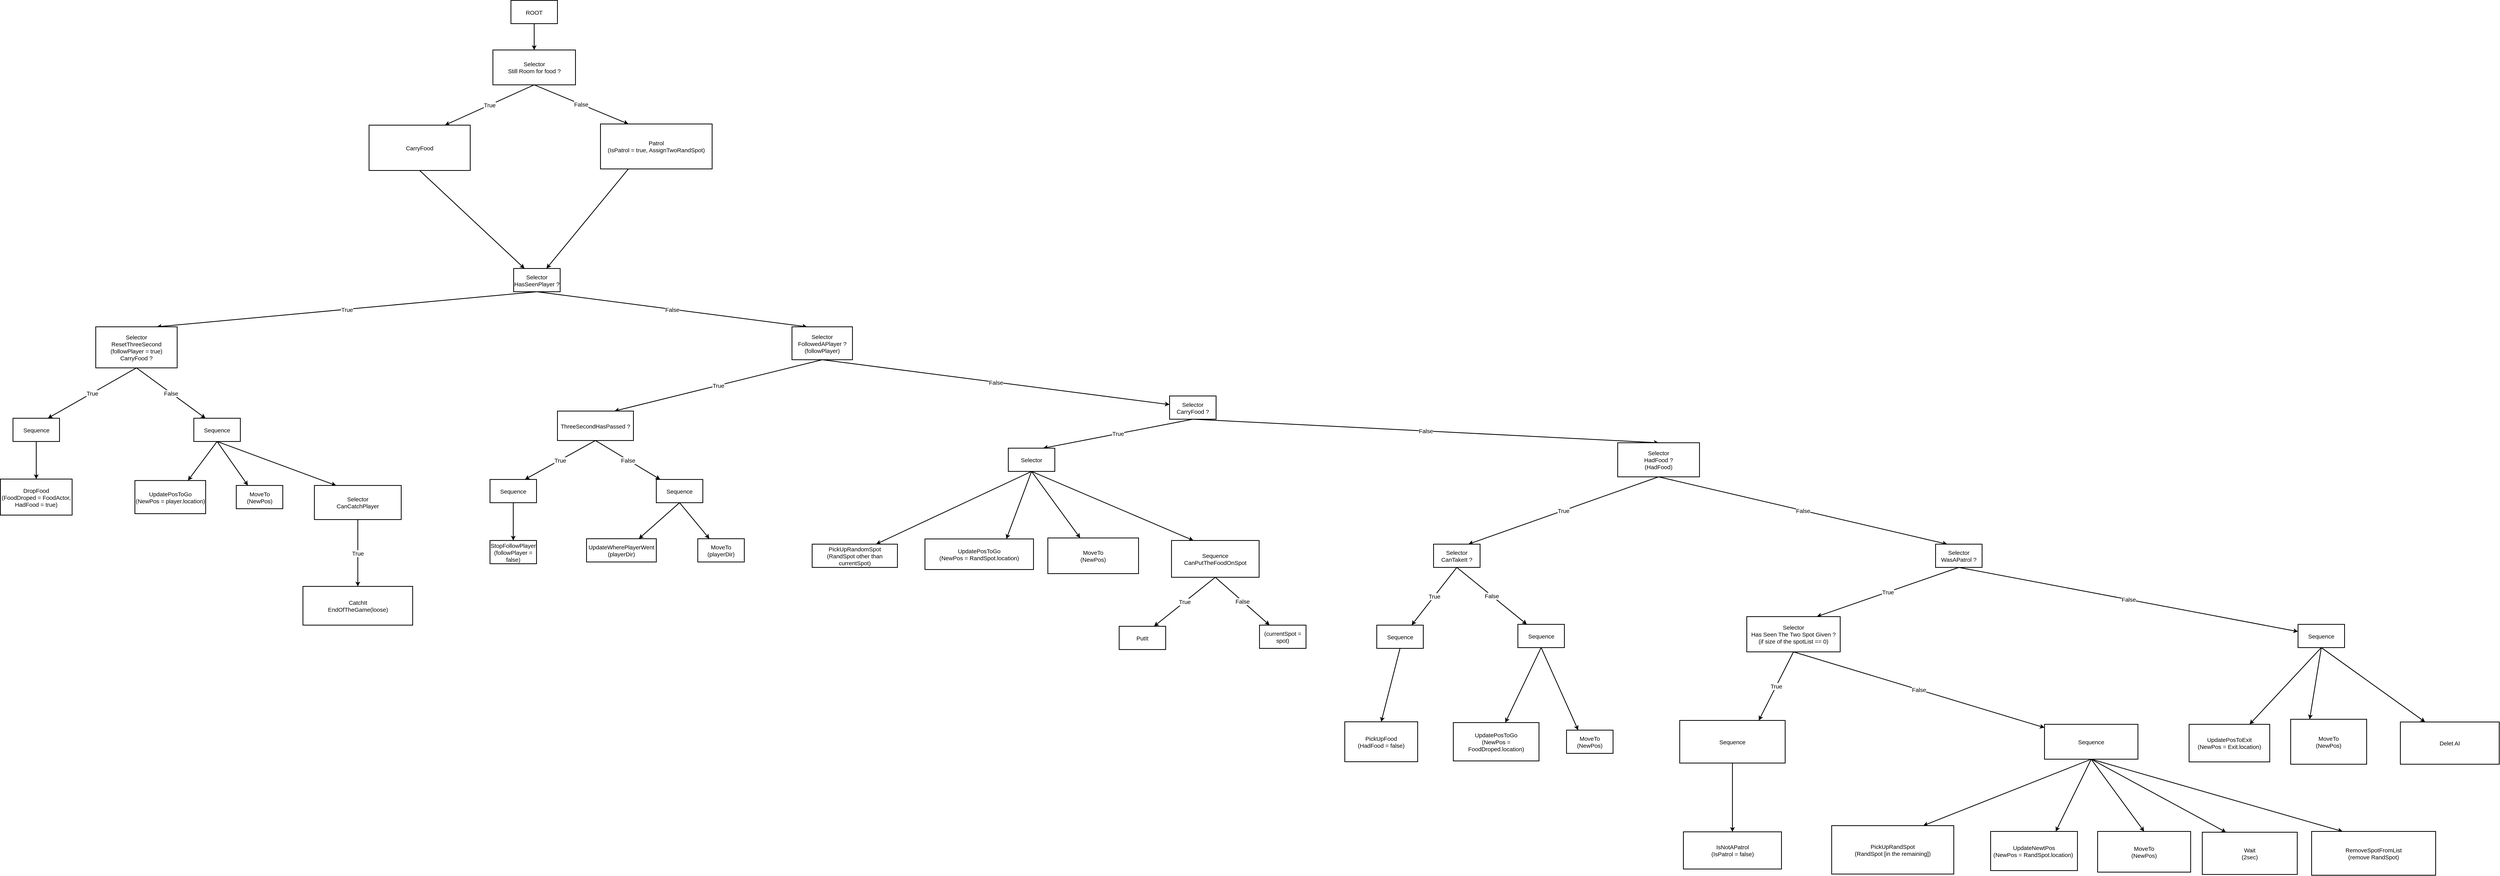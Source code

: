 <mxfile version="15.5.0" type="device"><diagram id="gJ3bNQ83OGNeli8B3XOg" name="Page-1"><mxGraphModel dx="5114" dy="2919" grid="0" gridSize="10" guides="1" tooltips="1" connect="1" arrows="1" fold="1" page="1" pageScale="1" pageWidth="827" pageHeight="1169" math="0" shadow="0"><root><mxCell id="0"/><mxCell id="1" parent="0"/><mxCell id="w_HykiJ59aJom7HNY3_t-86" style="edgeStyle=none;rounded=0;orthogonalLoop=1;jettySize=auto;html=1;exitX=0.5;exitY=1;exitDx=0;exitDy=0;entryX=0.5;entryY=0;entryDx=0;entryDy=0;fontSize=15;strokeWidth=2;" edge="1" parent="1" source="w_HykiJ59aJom7HNY3_t-1" target="w_HykiJ59aJom7HNY3_t-85"><mxGeometry relative="1" as="geometry"/></mxCell><mxCell id="w_HykiJ59aJom7HNY3_t-1" value="ROOT" style="rounded=0;whiteSpace=wrap;html=1;spacingTop=1;strokeWidth=2;fontSize=15;" vertex="1" parent="1"><mxGeometry x="476" y="-867" width="120" height="60" as="geometry"/></mxCell><mxCell id="w_HykiJ59aJom7HNY3_t-10" value="True" style="rounded=0;orthogonalLoop=1;jettySize=auto;html=1;exitX=0.5;exitY=1;exitDx=0;exitDy=0;entryX=0.75;entryY=0;entryDx=0;entryDy=0;spacingTop=1;strokeWidth=2;fontSize=15;" edge="1" parent="1" source="w_HykiJ59aJom7HNY3_t-4" target="w_HykiJ59aJom7HNY3_t-6"><mxGeometry relative="1" as="geometry"/></mxCell><mxCell id="w_HykiJ59aJom7HNY3_t-11" value="False" style="edgeStyle=none;rounded=0;orthogonalLoop=1;jettySize=auto;html=1;exitX=0.5;exitY=1;exitDx=0;exitDy=0;entryX=0.25;entryY=0;entryDx=0;entryDy=0;spacingTop=1;strokeWidth=2;fontSize=15;" edge="1" parent="1" source="w_HykiJ59aJom7HNY3_t-4" target="w_HykiJ59aJom7HNY3_t-7"><mxGeometry relative="1" as="geometry"/></mxCell><mxCell id="w_HykiJ59aJom7HNY3_t-4" value="Selector&lt;br style=&quot;font-size: 15px;&quot;&gt;HasSeenPlayer ?&lt;br style=&quot;font-size: 15px;&quot;&gt;" style="rounded=0;whiteSpace=wrap;html=1;spacingTop=1;strokeWidth=2;fontSize=15;" vertex="1" parent="1"><mxGeometry x="483" y="-175" width="120" height="60" as="geometry"/></mxCell><mxCell id="w_HykiJ59aJom7HNY3_t-16" value="True" style="edgeStyle=none;rounded=0;orthogonalLoop=1;jettySize=auto;html=1;exitX=0.5;exitY=1;exitDx=0;exitDy=0;entryX=0.75;entryY=0;entryDx=0;entryDy=0;spacingTop=1;strokeWidth=2;fontSize=15;" edge="1" parent="1" source="w_HykiJ59aJom7HNY3_t-6" target="w_HykiJ59aJom7HNY3_t-15"><mxGeometry relative="1" as="geometry"/></mxCell><mxCell id="w_HykiJ59aJom7HNY3_t-18" value="False" style="edgeStyle=none;rounded=0;orthogonalLoop=1;jettySize=auto;html=1;exitX=0.5;exitY=1;exitDx=0;exitDy=0;entryX=0.25;entryY=0;entryDx=0;entryDy=0;spacingTop=1;strokeWidth=2;fontSize=15;" edge="1" parent="1" source="w_HykiJ59aJom7HNY3_t-6" target="w_HykiJ59aJom7HNY3_t-17"><mxGeometry relative="1" as="geometry"/></mxCell><mxCell id="w_HykiJ59aJom7HNY3_t-6" value="Selector&lt;br&gt;ResetThreeSecond&lt;br&gt;(followPlayer = true)&lt;br style=&quot;font-size: 15px&quot;&gt;CarryFood ?" style="rounded=0;whiteSpace=wrap;html=1;spacingTop=1;strokeWidth=2;fontSize=15;" vertex="1" parent="1"><mxGeometry x="-595" y="-24.5" width="210" height="106" as="geometry"/></mxCell><mxCell id="w_HykiJ59aJom7HNY3_t-30" value="True" style="edgeStyle=none;rounded=0;orthogonalLoop=1;jettySize=auto;html=1;exitX=0.5;exitY=1;exitDx=0;exitDy=0;entryX=0.75;entryY=0;entryDx=0;entryDy=0;spacingTop=1;strokeWidth=2;fontSize=15;" edge="1" parent="1" source="w_HykiJ59aJom7HNY3_t-7" target="w_HykiJ59aJom7HNY3_t-28"><mxGeometry relative="1" as="geometry"/></mxCell><mxCell id="w_HykiJ59aJom7HNY3_t-31" value="False" style="edgeStyle=none;rounded=0;orthogonalLoop=1;jettySize=auto;html=1;exitX=0.5;exitY=1;exitDx=0;exitDy=0;spacingTop=1;strokeWidth=2;fontSize=15;" edge="1" parent="1" source="w_HykiJ59aJom7HNY3_t-7" target="w_HykiJ59aJom7HNY3_t-29"><mxGeometry relative="1" as="geometry"/></mxCell><mxCell id="w_HykiJ59aJom7HNY3_t-7" value="Selector&lt;br style=&quot;font-size: 15px;&quot;&gt;FollowedAPlayer ?&lt;br style=&quot;font-size: 15px;&quot;&gt;(followPlayer)" style="rounded=0;whiteSpace=wrap;html=1;spacingTop=1;strokeWidth=2;fontSize=15;" vertex="1" parent="1"><mxGeometry x="1201" y="-24.5" width="156" height="85" as="geometry"/></mxCell><mxCell id="w_HykiJ59aJom7HNY3_t-22" style="edgeStyle=none;rounded=0;orthogonalLoop=1;jettySize=auto;html=1;exitX=0.5;exitY=1;exitDx=0;exitDy=0;entryX=0.5;entryY=0;entryDx=0;entryDy=0;spacingTop=1;strokeWidth=2;fontSize=15;" edge="1" parent="1" source="w_HykiJ59aJom7HNY3_t-15" target="w_HykiJ59aJom7HNY3_t-21"><mxGeometry relative="1" as="geometry"/></mxCell><mxCell id="w_HykiJ59aJom7HNY3_t-15" value="Sequence" style="rounded=0;whiteSpace=wrap;html=1;spacingTop=1;strokeWidth=2;fontSize=15;" vertex="1" parent="1"><mxGeometry x="-808.5" y="211.5" width="120" height="60" as="geometry"/></mxCell><mxCell id="w_HykiJ59aJom7HNY3_t-26" style="edgeStyle=none;rounded=0;orthogonalLoop=1;jettySize=auto;html=1;exitX=0.5;exitY=1;exitDx=0;exitDy=0;entryX=0.75;entryY=0;entryDx=0;entryDy=0;spacingTop=1;strokeWidth=2;fontSize=15;" edge="1" parent="1" source="w_HykiJ59aJom7HNY3_t-17" target="w_HykiJ59aJom7HNY3_t-24"><mxGeometry relative="1" as="geometry"/></mxCell><mxCell id="w_HykiJ59aJom7HNY3_t-27" style="edgeStyle=none;rounded=0;orthogonalLoop=1;jettySize=auto;html=1;exitX=0.5;exitY=1;exitDx=0;exitDy=0;entryX=0.25;entryY=0;entryDx=0;entryDy=0;spacingTop=1;strokeWidth=2;fontSize=15;" edge="1" parent="1" source="w_HykiJ59aJom7HNY3_t-17" target="w_HykiJ59aJom7HNY3_t-25"><mxGeometry relative="1" as="geometry"/></mxCell><mxCell id="w_HykiJ59aJom7HNY3_t-119" style="edgeStyle=none;rounded=0;orthogonalLoop=1;jettySize=auto;html=1;exitX=0.5;exitY=1;exitDx=0;exitDy=0;entryX=0.25;entryY=0;entryDx=0;entryDy=0;fontSize=15;strokeWidth=2;" edge="1" parent="1" source="w_HykiJ59aJom7HNY3_t-17" target="w_HykiJ59aJom7HNY3_t-118"><mxGeometry relative="1" as="geometry"/></mxCell><mxCell id="w_HykiJ59aJom7HNY3_t-17" value="Sequence&lt;br style=&quot;font-size: 15px&quot;&gt;" style="rounded=0;whiteSpace=wrap;html=1;spacingTop=1;strokeWidth=2;fontSize=15;" vertex="1" parent="1"><mxGeometry x="-342" y="211.5" width="120" height="60" as="geometry"/></mxCell><mxCell id="w_HykiJ59aJom7HNY3_t-21" value="DropFood&lt;br style=&quot;font-size: 15px;&quot;&gt;(FoodDroped = FoodActor, HadFood = true)" style="rounded=0;whiteSpace=wrap;html=1;spacingTop=1;strokeWidth=2;fontSize=15;" vertex="1" parent="1"><mxGeometry x="-841" y="368.5" width="185" height="93" as="geometry"/></mxCell><mxCell id="w_HykiJ59aJom7HNY3_t-24" value="UpdatePosToGo&lt;br style=&quot;font-size: 15px&quot;&gt;(NewPos = player.location)" style="rounded=0;whiteSpace=wrap;html=1;spacingTop=1;strokeWidth=2;fontSize=15;" vertex="1" parent="1"><mxGeometry x="-494" y="372.25" width="182.5" height="85.5" as="geometry"/></mxCell><mxCell id="w_HykiJ59aJom7HNY3_t-25" value="MoveTo&lt;br style=&quot;font-size: 15px&quot;&gt;(NewPos)" style="rounded=0;whiteSpace=wrap;html=1;spacingTop=1;strokeWidth=2;fontSize=15;" vertex="1" parent="1"><mxGeometry x="-232.5" y="385" width="120" height="60" as="geometry"/></mxCell><mxCell id="w_HykiJ59aJom7HNY3_t-35" value="True" style="edgeStyle=none;rounded=0;orthogonalLoop=1;jettySize=auto;html=1;exitX=0.5;exitY=1;exitDx=0;exitDy=0;entryX=0.75;entryY=0;entryDx=0;entryDy=0;spacingTop=1;strokeWidth=2;fontSize=15;" edge="1" parent="1" source="w_HykiJ59aJom7HNY3_t-28" target="w_HykiJ59aJom7HNY3_t-34"><mxGeometry relative="1" as="geometry"/></mxCell><mxCell id="w_HykiJ59aJom7HNY3_t-37" value="False" style="edgeStyle=none;rounded=0;orthogonalLoop=1;jettySize=auto;html=1;exitX=0.5;exitY=1;exitDx=0;exitDy=0;spacingTop=1;strokeWidth=2;fontSize=15;" edge="1" parent="1" source="w_HykiJ59aJom7HNY3_t-28" target="w_HykiJ59aJom7HNY3_t-36"><mxGeometry relative="1" as="geometry"/></mxCell><mxCell id="w_HykiJ59aJom7HNY3_t-28" value="ThreeSecondHasPassed ?" style="rounded=0;whiteSpace=wrap;html=1;spacingTop=1;strokeWidth=2;fontSize=15;" vertex="1" parent="1"><mxGeometry x="596" y="193" width="196" height="76" as="geometry"/></mxCell><mxCell id="w_HykiJ59aJom7HNY3_t-47" value="True" style="edgeStyle=none;rounded=0;orthogonalLoop=1;jettySize=auto;html=1;exitX=0.5;exitY=1;exitDx=0;exitDy=0;entryX=0.75;entryY=0;entryDx=0;entryDy=0;fontSize=15;strokeWidth=2;" edge="1" parent="1" source="w_HykiJ59aJom7HNY3_t-29" target="w_HykiJ59aJom7HNY3_t-46"><mxGeometry relative="1" as="geometry"/></mxCell><mxCell id="w_HykiJ59aJom7HNY3_t-49" value="False" style="edgeStyle=none;rounded=0;orthogonalLoop=1;jettySize=auto;html=1;exitX=0.5;exitY=1;exitDx=0;exitDy=0;entryX=0.5;entryY=0;entryDx=0;entryDy=0;fontSize=15;strokeWidth=2;" edge="1" parent="1" source="w_HykiJ59aJom7HNY3_t-29" target="w_HykiJ59aJom7HNY3_t-48"><mxGeometry relative="1" as="geometry"/></mxCell><mxCell id="w_HykiJ59aJom7HNY3_t-29" value="Selector&lt;br style=&quot;font-size: 15px;&quot;&gt;CarryFood ?" style="rounded=0;whiteSpace=wrap;html=1;spacingTop=1;strokeWidth=2;fontSize=15;" vertex="1" parent="1"><mxGeometry x="2175" y="154" width="120" height="60" as="geometry"/></mxCell><mxCell id="w_HykiJ59aJom7HNY3_t-43" style="edgeStyle=none;rounded=0;orthogonalLoop=1;jettySize=auto;html=1;exitX=0.5;exitY=1;exitDx=0;exitDy=0;entryX=0.5;entryY=0;entryDx=0;entryDy=0;spacingTop=1;strokeWidth=2;fontSize=15;" edge="1" parent="1" source="w_HykiJ59aJom7HNY3_t-34" target="w_HykiJ59aJom7HNY3_t-42"><mxGeometry relative="1" as="geometry"/></mxCell><mxCell id="w_HykiJ59aJom7HNY3_t-34" value="Sequence" style="rounded=0;whiteSpace=wrap;html=1;spacingTop=1;strokeWidth=2;fontSize=15;" vertex="1" parent="1"><mxGeometry x="422" y="369.5" width="120" height="60" as="geometry"/></mxCell><mxCell id="w_HykiJ59aJom7HNY3_t-39" style="edgeStyle=none;rounded=0;orthogonalLoop=1;jettySize=auto;html=1;exitX=0.5;exitY=1;exitDx=0;exitDy=0;entryX=0.75;entryY=0;entryDx=0;entryDy=0;spacingTop=1;strokeWidth=2;fontSize=15;" edge="1" parent="1" source="w_HykiJ59aJom7HNY3_t-36" target="w_HykiJ59aJom7HNY3_t-38"><mxGeometry relative="1" as="geometry"/></mxCell><mxCell id="w_HykiJ59aJom7HNY3_t-41" style="edgeStyle=none;rounded=0;orthogonalLoop=1;jettySize=auto;html=1;exitX=0.5;exitY=1;exitDx=0;exitDy=0;entryX=0.25;entryY=0;entryDx=0;entryDy=0;spacingTop=1;strokeWidth=2;fontSize=15;" edge="1" parent="1" source="w_HykiJ59aJom7HNY3_t-36" target="w_HykiJ59aJom7HNY3_t-40"><mxGeometry relative="1" as="geometry"/></mxCell><mxCell id="w_HykiJ59aJom7HNY3_t-36" value="Sequence" style="rounded=0;whiteSpace=wrap;html=1;spacingTop=1;strokeWidth=2;fontSize=15;" vertex="1" parent="1"><mxGeometry x="851" y="369.5" width="120" height="60" as="geometry"/></mxCell><mxCell id="w_HykiJ59aJom7HNY3_t-38" value="UpdateWherePlayerWent&lt;br style=&quot;font-size: 15px;&quot;&gt;(playerDir)" style="rounded=0;whiteSpace=wrap;html=1;spacingTop=1;strokeWidth=2;fontSize=15;" vertex="1" parent="1"><mxGeometry x="671" y="522.5" width="180" height="60" as="geometry"/></mxCell><mxCell id="w_HykiJ59aJom7HNY3_t-40" value="MoveTo&lt;br style=&quot;font-size: 15px;&quot;&gt;(playerDir)" style="rounded=0;whiteSpace=wrap;html=1;spacingTop=1;strokeWidth=2;fontSize=15;" vertex="1" parent="1"><mxGeometry x="958" y="522.5" width="120" height="60" as="geometry"/></mxCell><mxCell id="w_HykiJ59aJom7HNY3_t-42" value="&lt;span style=&quot;font-size: 15px;&quot;&gt;StopFollowPlayer&lt;/span&gt;&lt;br style=&quot;font-size: 15px;&quot;&gt;&lt;span style=&quot;font-size: 15px;&quot;&gt;(followPlayer = false)&lt;/span&gt;" style="rounded=0;whiteSpace=wrap;html=1;spacingTop=1;strokeWidth=2;fontSize=15;" vertex="1" parent="1"><mxGeometry x="422" y="527" width="120" height="60" as="geometry"/></mxCell><mxCell id="w_HykiJ59aJom7HNY3_t-65" style="edgeStyle=none;rounded=0;orthogonalLoop=1;jettySize=auto;html=1;exitX=0.5;exitY=1;exitDx=0;exitDy=0;entryX=0.75;entryY=0;entryDx=0;entryDy=0;fontSize=15;strokeWidth=2;" edge="1" parent="1" source="w_HykiJ59aJom7HNY3_t-46" target="w_HykiJ59aJom7HNY3_t-64"><mxGeometry relative="1" as="geometry"/></mxCell><mxCell id="w_HykiJ59aJom7HNY3_t-67" style="edgeStyle=none;rounded=0;orthogonalLoop=1;jettySize=auto;html=1;exitX=0.5;exitY=1;exitDx=0;exitDy=0;entryX=0.75;entryY=0;entryDx=0;entryDy=0;fontSize=15;strokeWidth=2;" edge="1" parent="1" source="w_HykiJ59aJom7HNY3_t-46" target="w_HykiJ59aJom7HNY3_t-66"><mxGeometry relative="1" as="geometry"/></mxCell><mxCell id="w_HykiJ59aJom7HNY3_t-69" style="edgeStyle=none;rounded=0;orthogonalLoop=1;jettySize=auto;html=1;exitX=0.5;exitY=1;exitDx=0;exitDy=0;fontSize=15;strokeWidth=2;" edge="1" parent="1" source="w_HykiJ59aJom7HNY3_t-46" target="w_HykiJ59aJom7HNY3_t-68"><mxGeometry relative="1" as="geometry"/></mxCell><mxCell id="w_HykiJ59aJom7HNY3_t-71" style="edgeStyle=none;rounded=0;orthogonalLoop=1;jettySize=auto;html=1;exitX=0.5;exitY=1;exitDx=0;exitDy=0;entryX=0.25;entryY=0;entryDx=0;entryDy=0;fontSize=15;strokeWidth=2;" edge="1" parent="1" source="w_HykiJ59aJom7HNY3_t-46" target="w_HykiJ59aJom7HNY3_t-70"><mxGeometry relative="1" as="geometry"/></mxCell><mxCell id="w_HykiJ59aJom7HNY3_t-46" value="Selector" style="rounded=0;whiteSpace=wrap;html=1;fontSize=15;strokeWidth=2;" vertex="1" parent="1"><mxGeometry x="1759" y="288.75" width="120" height="60" as="geometry"/></mxCell><mxCell id="w_HykiJ59aJom7HNY3_t-52" value="True" style="edgeStyle=none;rounded=0;orthogonalLoop=1;jettySize=auto;html=1;exitX=0.5;exitY=1;exitDx=0;exitDy=0;entryX=0.75;entryY=0;entryDx=0;entryDy=0;fontSize=15;strokeWidth=2;" edge="1" parent="1" source="w_HykiJ59aJom7HNY3_t-48" target="w_HykiJ59aJom7HNY3_t-50"><mxGeometry relative="1" as="geometry"/></mxCell><mxCell id="w_HykiJ59aJom7HNY3_t-53" value="False" style="edgeStyle=none;rounded=0;orthogonalLoop=1;jettySize=auto;html=1;exitX=0.5;exitY=1;exitDx=0;exitDy=0;entryX=0.25;entryY=0;entryDx=0;entryDy=0;fontSize=15;strokeWidth=2;" edge="1" parent="1" source="w_HykiJ59aJom7HNY3_t-48" target="w_HykiJ59aJom7HNY3_t-51"><mxGeometry relative="1" as="geometry"/></mxCell><mxCell id="w_HykiJ59aJom7HNY3_t-48" value="Selector&lt;br&gt;HadFood ?&lt;br&gt;(HadFood)" style="rounded=0;whiteSpace=wrap;html=1;fontSize=15;strokeWidth=2;" vertex="1" parent="1"><mxGeometry x="3331" y="274.75" width="211" height="88" as="geometry"/></mxCell><mxCell id="w_HykiJ59aJom7HNY3_t-56" value="True" style="edgeStyle=none;rounded=0;orthogonalLoop=1;jettySize=auto;html=1;exitX=0.5;exitY=1;exitDx=0;exitDy=0;entryX=0.75;entryY=0;entryDx=0;entryDy=0;fontSize=15;strokeWidth=2;" edge="1" parent="1" source="w_HykiJ59aJom7HNY3_t-50" target="w_HykiJ59aJom7HNY3_t-54"><mxGeometry relative="1" as="geometry"/></mxCell><mxCell id="w_HykiJ59aJom7HNY3_t-59" value="False" style="edgeStyle=none;rounded=0;orthogonalLoop=1;jettySize=auto;html=1;exitX=0.5;exitY=1;exitDx=0;exitDy=0;fontSize=15;strokeWidth=2;" edge="1" parent="1" source="w_HykiJ59aJom7HNY3_t-50" target="w_HykiJ59aJom7HNY3_t-55"><mxGeometry relative="1" as="geometry"/></mxCell><mxCell id="w_HykiJ59aJom7HNY3_t-50" value="Selector&lt;br&gt;CanTakeIt ?" style="rounded=0;whiteSpace=wrap;html=1;fontSize=15;strokeWidth=2;" vertex="1" parent="1"><mxGeometry x="2856" y="536.5" width="120" height="60" as="geometry"/></mxCell><mxCell id="w_HykiJ59aJom7HNY3_t-77" value="False" style="edgeStyle=none;rounded=0;orthogonalLoop=1;jettySize=auto;html=1;exitX=0.5;exitY=1;exitDx=0;exitDy=0;fontSize=15;strokeWidth=2;" edge="1" parent="1" source="w_HykiJ59aJom7HNY3_t-51" target="w_HykiJ59aJom7HNY3_t-76"><mxGeometry relative="1" as="geometry"/></mxCell><mxCell id="w_HykiJ59aJom7HNY3_t-94" value="True" style="edgeStyle=none;rounded=0;orthogonalLoop=1;jettySize=auto;html=1;exitX=0.5;exitY=1;exitDx=0;exitDy=0;entryX=0.75;entryY=0;entryDx=0;entryDy=0;fontSize=15;strokeWidth=2;" edge="1" parent="1" source="w_HykiJ59aJom7HNY3_t-51" target="w_HykiJ59aJom7HNY3_t-93"><mxGeometry relative="1" as="geometry"/></mxCell><mxCell id="w_HykiJ59aJom7HNY3_t-51" value="Selector&lt;br&gt;WasAPatrol ?" style="rounded=0;whiteSpace=wrap;html=1;fontSize=15;strokeWidth=2;" vertex="1" parent="1"><mxGeometry x="4151" y="536.5" width="120" height="60" as="geometry"/></mxCell><mxCell id="w_HykiJ59aJom7HNY3_t-58" style="edgeStyle=none;rounded=0;orthogonalLoop=1;jettySize=auto;html=1;exitX=0.5;exitY=1;exitDx=0;exitDy=0;entryX=0.5;entryY=0;entryDx=0;entryDy=0;fontSize=15;strokeWidth=2;" edge="1" parent="1" source="w_HykiJ59aJom7HNY3_t-54" target="w_HykiJ59aJom7HNY3_t-57"><mxGeometry relative="1" as="geometry"/></mxCell><mxCell id="w_HykiJ59aJom7HNY3_t-54" value="Sequence" style="rounded=0;whiteSpace=wrap;html=1;fontSize=15;strokeWidth=2;" vertex="1" parent="1"><mxGeometry x="2709.5" y="745.5" width="120" height="60" as="geometry"/></mxCell><mxCell id="w_HykiJ59aJom7HNY3_t-62" style="edgeStyle=none;rounded=0;orthogonalLoop=1;jettySize=auto;html=1;exitX=0.5;exitY=1;exitDx=0;exitDy=0;fontSize=15;strokeWidth=2;" edge="1" parent="1" source="w_HykiJ59aJom7HNY3_t-55" target="w_HykiJ59aJom7HNY3_t-60"><mxGeometry relative="1" as="geometry"/></mxCell><mxCell id="w_HykiJ59aJom7HNY3_t-63" style="edgeStyle=none;rounded=0;orthogonalLoop=1;jettySize=auto;html=1;exitX=0.5;exitY=1;exitDx=0;exitDy=0;entryX=0.25;entryY=0;entryDx=0;entryDy=0;fontSize=15;strokeWidth=2;" edge="1" parent="1" source="w_HykiJ59aJom7HNY3_t-55" target="w_HykiJ59aJom7HNY3_t-61"><mxGeometry relative="1" as="geometry"/></mxCell><mxCell id="w_HykiJ59aJom7HNY3_t-55" value="Sequence" style="rounded=0;whiteSpace=wrap;html=1;fontSize=15;strokeWidth=2;" vertex="1" parent="1"><mxGeometry x="3073.5" y="743.5" width="120" height="60" as="geometry"/></mxCell><mxCell id="w_HykiJ59aJom7HNY3_t-57" value="PickUpFood&lt;br&gt;(HadFood = false)" style="rounded=0;whiteSpace=wrap;html=1;fontSize=15;strokeWidth=2;" vertex="1" parent="1"><mxGeometry x="2627" y="995" width="188" height="103" as="geometry"/></mxCell><mxCell id="w_HykiJ59aJom7HNY3_t-60" value="UpdatePosToGo&lt;br&gt;(NewPos = FoodDroped.location)" style="rounded=0;whiteSpace=wrap;html=1;fontSize=15;strokeWidth=2;" vertex="1" parent="1"><mxGeometry x="2907" y="997" width="221" height="99" as="geometry"/></mxCell><mxCell id="w_HykiJ59aJom7HNY3_t-61" value="MoveTo&lt;br&gt;(NewPos)" style="rounded=0;whiteSpace=wrap;html=1;fontSize=15;strokeWidth=2;" vertex="1" parent="1"><mxGeometry x="3199" y="1016.5" width="120" height="60" as="geometry"/></mxCell><mxCell id="w_HykiJ59aJom7HNY3_t-64" value="PickUpRandomSpot&lt;br&gt;(RandSpot other than currentSpot)" style="rounded=0;whiteSpace=wrap;html=1;fontSize=15;strokeWidth=2;" vertex="1" parent="1"><mxGeometry x="1253" y="536.5" width="220" height="60" as="geometry"/></mxCell><mxCell id="w_HykiJ59aJom7HNY3_t-66" value="UpdatePosToGo&lt;br&gt;(NewPos = RandSpot.location)" style="rounded=0;whiteSpace=wrap;html=1;fontSize=15;strokeWidth=2;" vertex="1" parent="1"><mxGeometry x="1544" y="523" width="280" height="79" as="geometry"/></mxCell><mxCell id="w_HykiJ59aJom7HNY3_t-68" value="MoveTo&lt;br&gt;(NewPos)" style="rounded=0;whiteSpace=wrap;html=1;fontSize=15;strokeWidth=2;" vertex="1" parent="1"><mxGeometry x="1861" y="520.5" width="234" height="92" as="geometry"/></mxCell><mxCell id="w_HykiJ59aJom7HNY3_t-74" value="True" style="edgeStyle=none;rounded=0;orthogonalLoop=1;jettySize=auto;html=1;exitX=0.5;exitY=1;exitDx=0;exitDy=0;entryX=0.75;entryY=0;entryDx=0;entryDy=0;fontSize=15;strokeWidth=2;" edge="1" parent="1" source="w_HykiJ59aJom7HNY3_t-70" target="w_HykiJ59aJom7HNY3_t-72"><mxGeometry relative="1" as="geometry"/></mxCell><mxCell id="w_HykiJ59aJom7HNY3_t-75" value="False" style="edgeStyle=none;rounded=0;orthogonalLoop=1;jettySize=auto;html=1;exitX=0.5;exitY=1;exitDx=0;exitDy=0;fontSize=15;strokeWidth=2;" edge="1" parent="1" source="w_HykiJ59aJom7HNY3_t-70" target="w_HykiJ59aJom7HNY3_t-73"><mxGeometry relative="1" as="geometry"/></mxCell><mxCell id="w_HykiJ59aJom7HNY3_t-70" value="Sequence&lt;br&gt;CanPutTheFoodOnSpot" style="rounded=0;whiteSpace=wrap;html=1;fontSize=15;strokeWidth=2;" vertex="1" parent="1"><mxGeometry x="2180" y="527" width="226" height="95" as="geometry"/></mxCell><mxCell id="w_HykiJ59aJom7HNY3_t-72" value="PutIt" style="rounded=0;whiteSpace=wrap;html=1;fontSize=15;strokeWidth=2;" vertex="1" parent="1"><mxGeometry x="2045" y="748.5" width="120" height="60" as="geometry"/></mxCell><mxCell id="w_HykiJ59aJom7HNY3_t-73" value="(currentSpot = spot)" style="rounded=0;whiteSpace=wrap;html=1;fontSize=15;strokeWidth=2;" vertex="1" parent="1"><mxGeometry x="2407" y="745.5" width="120" height="60" as="geometry"/></mxCell><mxCell id="w_HykiJ59aJom7HNY3_t-79" style="edgeStyle=none;rounded=0;orthogonalLoop=1;jettySize=auto;html=1;exitX=0.5;exitY=1;exitDx=0;exitDy=0;entryX=0.75;entryY=0;entryDx=0;entryDy=0;fontSize=15;strokeWidth=2;" edge="1" parent="1" source="w_HykiJ59aJom7HNY3_t-76" target="w_HykiJ59aJom7HNY3_t-78"><mxGeometry relative="1" as="geometry"/></mxCell><mxCell id="w_HykiJ59aJom7HNY3_t-81" style="edgeStyle=none;rounded=0;orthogonalLoop=1;jettySize=auto;html=1;exitX=0.5;exitY=1;exitDx=0;exitDy=0;entryX=0.25;entryY=0;entryDx=0;entryDy=0;fontSize=15;strokeWidth=2;" edge="1" parent="1" source="w_HykiJ59aJom7HNY3_t-76" target="w_HykiJ59aJom7HNY3_t-80"><mxGeometry relative="1" as="geometry"/></mxCell><mxCell id="w_HykiJ59aJom7HNY3_t-84" style="edgeStyle=none;rounded=0;orthogonalLoop=1;jettySize=auto;html=1;exitX=0.5;exitY=1;exitDx=0;exitDy=0;entryX=0.25;entryY=0;entryDx=0;entryDy=0;fontSize=15;strokeWidth=2;" edge="1" parent="1" source="w_HykiJ59aJom7HNY3_t-76" target="w_HykiJ59aJom7HNY3_t-83"><mxGeometry relative="1" as="geometry"/></mxCell><mxCell id="w_HykiJ59aJom7HNY3_t-76" value="Sequence" style="rounded=0;whiteSpace=wrap;html=1;fontSize=15;strokeWidth=2;" vertex="1" parent="1"><mxGeometry x="5086" y="743.5" width="120" height="60" as="geometry"/></mxCell><mxCell id="w_HykiJ59aJom7HNY3_t-78" value="UpdatePosToExit&lt;br&gt;(NewPos = Exit.location)" style="rounded=0;whiteSpace=wrap;html=1;fontSize=15;strokeWidth=2;" vertex="1" parent="1"><mxGeometry x="4805" y="1001.5" width="208" height="97" as="geometry"/></mxCell><mxCell id="w_HykiJ59aJom7HNY3_t-80" value="MoveTo&lt;br&gt;(NewPos)" style="rounded=0;whiteSpace=wrap;html=1;fontSize=15;strokeWidth=2;" vertex="1" parent="1"><mxGeometry x="5067" y="988.5" width="196" height="116" as="geometry"/></mxCell><mxCell id="w_HykiJ59aJom7HNY3_t-83" value="Delet AI" style="rounded=0;whiteSpace=wrap;html=1;fontSize=15;strokeWidth=2;" vertex="1" parent="1"><mxGeometry x="5350" y="995.5" width="255" height="109" as="geometry"/></mxCell><mxCell id="w_HykiJ59aJom7HNY3_t-88" value="True" style="edgeStyle=none;rounded=0;orthogonalLoop=1;jettySize=auto;html=1;exitX=0.5;exitY=1;exitDx=0;exitDy=0;entryX=0.75;entryY=0;entryDx=0;entryDy=0;fontSize=15;strokeWidth=2;" edge="1" parent="1" source="w_HykiJ59aJom7HNY3_t-85" target="w_HykiJ59aJom7HNY3_t-87"><mxGeometry relative="1" as="geometry"/></mxCell><mxCell id="w_HykiJ59aJom7HNY3_t-91" value="False" style="edgeStyle=none;rounded=0;orthogonalLoop=1;jettySize=auto;html=1;exitX=0.5;exitY=1;exitDx=0;exitDy=0;entryX=0.25;entryY=0;entryDx=0;entryDy=0;fontSize=15;strokeWidth=2;" edge="1" parent="1" source="w_HykiJ59aJom7HNY3_t-85" target="w_HykiJ59aJom7HNY3_t-90"><mxGeometry relative="1" as="geometry"/></mxCell><mxCell id="w_HykiJ59aJom7HNY3_t-85" value="Selector&lt;br&gt;Still Room for food ?" style="rounded=0;whiteSpace=wrap;html=1;fontSize=15;strokeWidth=2;" vertex="1" parent="1"><mxGeometry x="429.5" y="-739" width="213" height="90" as="geometry"/></mxCell><mxCell id="w_HykiJ59aJom7HNY3_t-89" style="edgeStyle=none;rounded=0;orthogonalLoop=1;jettySize=auto;html=1;exitX=0.5;exitY=1;exitDx=0;exitDy=0;fontSize=15;strokeWidth=2;" edge="1" parent="1" source="w_HykiJ59aJom7HNY3_t-87" target="w_HykiJ59aJom7HNY3_t-4"><mxGeometry relative="1" as="geometry"/></mxCell><mxCell id="w_HykiJ59aJom7HNY3_t-87" value="CarryFood" style="rounded=0;whiteSpace=wrap;html=1;fontSize=15;strokeWidth=2;" vertex="1" parent="1"><mxGeometry x="110" y="-545" width="261" height="117" as="geometry"/></mxCell><mxCell id="w_HykiJ59aJom7HNY3_t-92" style="edgeStyle=none;rounded=0;orthogonalLoop=1;jettySize=auto;html=1;exitX=0.25;exitY=1;exitDx=0;exitDy=0;fontSize=15;strokeWidth=2;" edge="1" parent="1" source="w_HykiJ59aJom7HNY3_t-90" target="w_HykiJ59aJom7HNY3_t-4"><mxGeometry relative="1" as="geometry"/></mxCell><mxCell id="w_HykiJ59aJom7HNY3_t-90" value="Patrol&lt;br&gt;(IsPatrol = true, AssignTwoRandSpot)" style="rounded=0;whiteSpace=wrap;html=1;fontSize=15;strokeWidth=2;" vertex="1" parent="1"><mxGeometry x="707" y="-548" width="288" height="116" as="geometry"/></mxCell><mxCell id="w_HykiJ59aJom7HNY3_t-96" value="False" style="edgeStyle=none;rounded=0;orthogonalLoop=1;jettySize=auto;html=1;exitX=0.5;exitY=1;exitDx=0;exitDy=0;fontSize=15;strokeWidth=2;" edge="1" parent="1" source="w_HykiJ59aJom7HNY3_t-93" target="w_HykiJ59aJom7HNY3_t-95"><mxGeometry relative="1" as="geometry"/></mxCell><mxCell id="w_HykiJ59aJom7HNY3_t-106" value="True" style="edgeStyle=none;rounded=0;orthogonalLoop=1;jettySize=auto;html=1;exitX=0.5;exitY=1;exitDx=0;exitDy=0;entryX=0.75;entryY=0;entryDx=0;entryDy=0;fontSize=15;strokeWidth=2;" edge="1" parent="1" source="w_HykiJ59aJom7HNY3_t-93" target="w_HykiJ59aJom7HNY3_t-105"><mxGeometry relative="1" as="geometry"/></mxCell><mxCell id="w_HykiJ59aJom7HNY3_t-93" value="Selector&lt;br&gt;Has Seen The Two Spot Given ?&lt;br&gt;(if size of the spotList == 0)" style="rounded=0;whiteSpace=wrap;html=1;fontSize=15;strokeWidth=2;" vertex="1" parent="1"><mxGeometry x="3664" y="723.5" width="241" height="91" as="geometry"/></mxCell><mxCell id="w_HykiJ59aJom7HNY3_t-98" style="edgeStyle=none;rounded=0;orthogonalLoop=1;jettySize=auto;html=1;exitX=0.5;exitY=1;exitDx=0;exitDy=0;entryX=0.75;entryY=0;entryDx=0;entryDy=0;fontSize=15;strokeWidth=2;" edge="1" parent="1" source="w_HykiJ59aJom7HNY3_t-95" target="w_HykiJ59aJom7HNY3_t-97"><mxGeometry relative="1" as="geometry"/></mxCell><mxCell id="w_HykiJ59aJom7HNY3_t-100" style="edgeStyle=none;rounded=0;orthogonalLoop=1;jettySize=auto;html=1;exitX=0.5;exitY=1;exitDx=0;exitDy=0;entryX=0.5;entryY=0;entryDx=0;entryDy=0;fontSize=15;strokeWidth=2;" edge="1" parent="1" source="w_HykiJ59aJom7HNY3_t-95" target="w_HykiJ59aJom7HNY3_t-99"><mxGeometry relative="1" as="geometry"/></mxCell><mxCell id="w_HykiJ59aJom7HNY3_t-102" style="edgeStyle=none;rounded=0;orthogonalLoop=1;jettySize=auto;html=1;exitX=0.5;exitY=1;exitDx=0;exitDy=0;entryX=0.25;entryY=0;entryDx=0;entryDy=0;fontSize=15;strokeWidth=2;" edge="1" parent="1" source="w_HykiJ59aJom7HNY3_t-95" target="w_HykiJ59aJom7HNY3_t-101"><mxGeometry relative="1" as="geometry"/></mxCell><mxCell id="w_HykiJ59aJom7HNY3_t-104" style="edgeStyle=none;rounded=0;orthogonalLoop=1;jettySize=auto;html=1;exitX=0.5;exitY=1;exitDx=0;exitDy=0;entryX=0.25;entryY=0;entryDx=0;entryDy=0;fontSize=15;strokeWidth=2;" edge="1" parent="1" source="w_HykiJ59aJom7HNY3_t-95" target="w_HykiJ59aJom7HNY3_t-103"><mxGeometry relative="1" as="geometry"/></mxCell><mxCell id="w_HykiJ59aJom7HNY3_t-110" style="edgeStyle=none;rounded=0;orthogonalLoop=1;jettySize=auto;html=1;exitX=0.5;exitY=1;exitDx=0;exitDy=0;entryX=0.75;entryY=0;entryDx=0;entryDy=0;fontSize=15;strokeWidth=2;" edge="1" parent="1" source="w_HykiJ59aJom7HNY3_t-95" target="w_HykiJ59aJom7HNY3_t-109"><mxGeometry relative="1" as="geometry"/></mxCell><mxCell id="w_HykiJ59aJom7HNY3_t-95" value="Sequence" style="rounded=0;whiteSpace=wrap;html=1;fontSize=15;strokeWidth=2;" vertex="1" parent="1"><mxGeometry x="4432" y="1001.5" width="241" height="90" as="geometry"/></mxCell><mxCell id="w_HykiJ59aJom7HNY3_t-97" value="UpdateNewtPos&lt;br&gt;(NewPos = RandSpot.location)&amp;nbsp;" style="rounded=0;whiteSpace=wrap;html=1;fontSize=15;strokeWidth=2;" vertex="1" parent="1"><mxGeometry x="4293" y="1278" width="224" height="101" as="geometry"/></mxCell><mxCell id="w_HykiJ59aJom7HNY3_t-99" value="MoveTo&lt;br&gt;(NewPos)" style="rounded=0;whiteSpace=wrap;html=1;fontSize=15;strokeWidth=2;" vertex="1" parent="1"><mxGeometry x="4569" y="1278" width="240" height="105" as="geometry"/></mxCell><mxCell id="w_HykiJ59aJom7HNY3_t-101" value="Wait&lt;br&gt;(2sec)" style="rounded=0;whiteSpace=wrap;html=1;fontSize=15;strokeWidth=2;" vertex="1" parent="1"><mxGeometry x="4839" y="1280" width="245" height="109" as="geometry"/></mxCell><mxCell id="w_HykiJ59aJom7HNY3_t-103" value="RemoveSpotFromList&lt;br&gt;(remove RandSpot)" style="rounded=0;whiteSpace=wrap;html=1;fontSize=15;strokeWidth=2;" vertex="1" parent="1"><mxGeometry x="5121" y="1278" width="320" height="113" as="geometry"/></mxCell><mxCell id="w_HykiJ59aJom7HNY3_t-108" style="edgeStyle=none;rounded=0;orthogonalLoop=1;jettySize=auto;html=1;exitX=0.5;exitY=1;exitDx=0;exitDy=0;entryX=0.5;entryY=0;entryDx=0;entryDy=0;fontSize=15;strokeWidth=2;" edge="1" parent="1" source="w_HykiJ59aJom7HNY3_t-105" target="w_HykiJ59aJom7HNY3_t-107"><mxGeometry relative="1" as="geometry"/></mxCell><mxCell id="w_HykiJ59aJom7HNY3_t-105" value="Sequence" style="rounded=0;whiteSpace=wrap;html=1;fontSize=15;strokeWidth=2;" vertex="1" parent="1"><mxGeometry x="3491" y="991.5" width="272" height="110" as="geometry"/></mxCell><mxCell id="w_HykiJ59aJom7HNY3_t-107" value="IsNotAPatrol&lt;br&gt;(IsPatrol = false)" style="rounded=0;whiteSpace=wrap;html=1;fontSize=15;strokeWidth=2;" vertex="1" parent="1"><mxGeometry x="3500.5" y="1279" width="253" height="96" as="geometry"/></mxCell><mxCell id="w_HykiJ59aJom7HNY3_t-109" value="PickUpRandSpot&lt;br&gt;(RandSpot [in the remaining])" style="rounded=0;whiteSpace=wrap;html=1;fontSize=15;strokeWidth=2;" vertex="1" parent="1"><mxGeometry x="3883" y="1263" width="315" height="125" as="geometry"/></mxCell><mxCell id="w_HykiJ59aJom7HNY3_t-121" value="True" style="edgeStyle=none;rounded=0;orthogonalLoop=1;jettySize=auto;html=1;exitX=0.5;exitY=1;exitDx=0;exitDy=0;fontSize=15;strokeWidth=2;" edge="1" parent="1" source="w_HykiJ59aJom7HNY3_t-118" target="w_HykiJ59aJom7HNY3_t-120"><mxGeometry relative="1" as="geometry"/></mxCell><mxCell id="w_HykiJ59aJom7HNY3_t-118" value="Selector&lt;br&gt;CanCatchPlayer" style="rounded=0;whiteSpace=wrap;html=1;fontSize=15;strokeWidth=2;" vertex="1" parent="1"><mxGeometry x="-31" y="385" width="224" height="88" as="geometry"/></mxCell><mxCell id="w_HykiJ59aJom7HNY3_t-120" value="CatchIt&lt;br&gt;EndOfTheGame(loose)" style="rounded=0;whiteSpace=wrap;html=1;fontSize=15;strokeWidth=2;" vertex="1" parent="1"><mxGeometry x="-60.5" y="645.5" width="283" height="100" as="geometry"/></mxCell></root></mxGraphModel></diagram></mxfile>